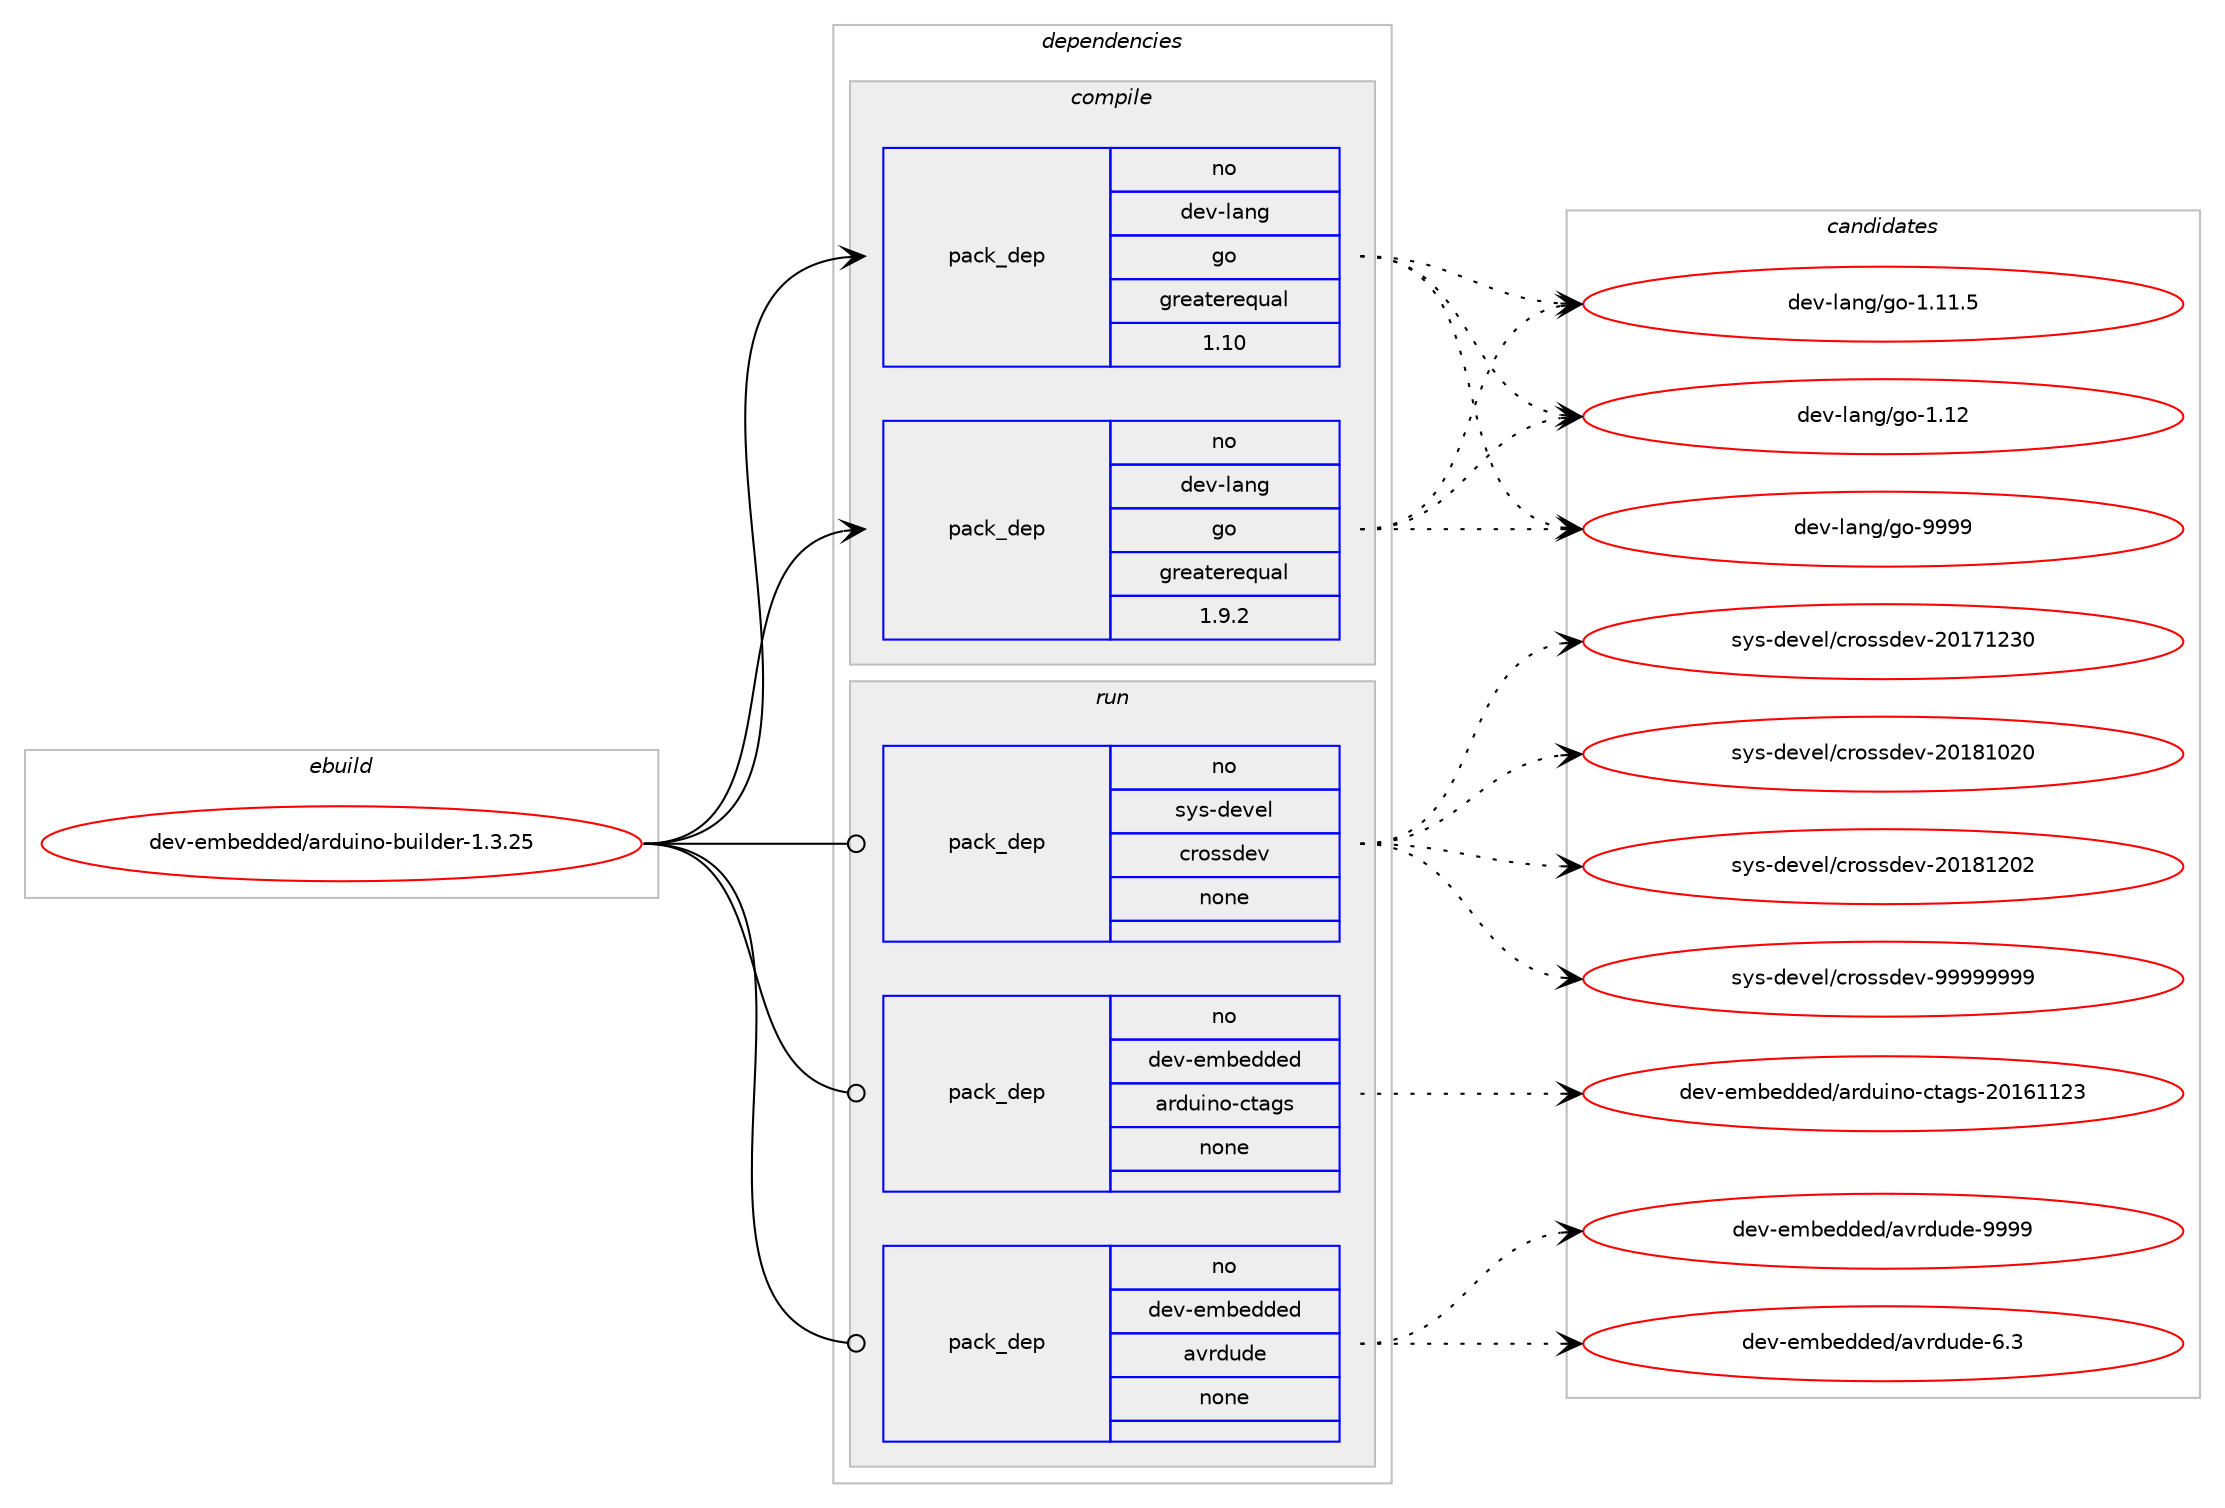 digraph prolog {

# *************
# Graph options
# *************

newrank=true;
concentrate=true;
compound=true;
graph [rankdir=LR,fontname=Helvetica,fontsize=10,ranksep=1.5];#, ranksep=2.5, nodesep=0.2];
edge  [arrowhead=vee];
node  [fontname=Helvetica,fontsize=10];

# **********
# The ebuild
# **********

subgraph cluster_leftcol {
color=gray;
rank=same;
label=<<i>ebuild</i>>;
id [label="dev-embedded/arduino-builder-1.3.25", color=red, width=4, href="../dev-embedded/arduino-builder-1.3.25.svg"];
}

# ****************
# The dependencies
# ****************

subgraph cluster_midcol {
color=gray;
label=<<i>dependencies</i>>;
subgraph cluster_compile {
fillcolor="#eeeeee";
style=filled;
label=<<i>compile</i>>;
subgraph pack944234 {
dependency1323370 [label=<<TABLE BORDER="0" CELLBORDER="1" CELLSPACING="0" CELLPADDING="4" WIDTH="220"><TR><TD ROWSPAN="6" CELLPADDING="30">pack_dep</TD></TR><TR><TD WIDTH="110">no</TD></TR><TR><TD>dev-lang</TD></TR><TR><TD>go</TD></TR><TR><TD>greaterequal</TD></TR><TR><TD>1.10</TD></TR></TABLE>>, shape=none, color=blue];
}
id:e -> dependency1323370:w [weight=20,style="solid",arrowhead="vee"];
subgraph pack944235 {
dependency1323371 [label=<<TABLE BORDER="0" CELLBORDER="1" CELLSPACING="0" CELLPADDING="4" WIDTH="220"><TR><TD ROWSPAN="6" CELLPADDING="30">pack_dep</TD></TR><TR><TD WIDTH="110">no</TD></TR><TR><TD>dev-lang</TD></TR><TR><TD>go</TD></TR><TR><TD>greaterequal</TD></TR><TR><TD>1.9.2</TD></TR></TABLE>>, shape=none, color=blue];
}
id:e -> dependency1323371:w [weight=20,style="solid",arrowhead="vee"];
}
subgraph cluster_compileandrun {
fillcolor="#eeeeee";
style=filled;
label=<<i>compile and run</i>>;
}
subgraph cluster_run {
fillcolor="#eeeeee";
style=filled;
label=<<i>run</i>>;
subgraph pack944236 {
dependency1323372 [label=<<TABLE BORDER="0" CELLBORDER="1" CELLSPACING="0" CELLPADDING="4" WIDTH="220"><TR><TD ROWSPAN="6" CELLPADDING="30">pack_dep</TD></TR><TR><TD WIDTH="110">no</TD></TR><TR><TD>dev-embedded</TD></TR><TR><TD>arduino-ctags</TD></TR><TR><TD>none</TD></TR><TR><TD></TD></TR></TABLE>>, shape=none, color=blue];
}
id:e -> dependency1323372:w [weight=20,style="solid",arrowhead="odot"];
subgraph pack944237 {
dependency1323373 [label=<<TABLE BORDER="0" CELLBORDER="1" CELLSPACING="0" CELLPADDING="4" WIDTH="220"><TR><TD ROWSPAN="6" CELLPADDING="30">pack_dep</TD></TR><TR><TD WIDTH="110">no</TD></TR><TR><TD>dev-embedded</TD></TR><TR><TD>avrdude</TD></TR><TR><TD>none</TD></TR><TR><TD></TD></TR></TABLE>>, shape=none, color=blue];
}
id:e -> dependency1323373:w [weight=20,style="solid",arrowhead="odot"];
subgraph pack944238 {
dependency1323374 [label=<<TABLE BORDER="0" CELLBORDER="1" CELLSPACING="0" CELLPADDING="4" WIDTH="220"><TR><TD ROWSPAN="6" CELLPADDING="30">pack_dep</TD></TR><TR><TD WIDTH="110">no</TD></TR><TR><TD>sys-devel</TD></TR><TR><TD>crossdev</TD></TR><TR><TD>none</TD></TR><TR><TD></TD></TR></TABLE>>, shape=none, color=blue];
}
id:e -> dependency1323374:w [weight=20,style="solid",arrowhead="odot"];
}
}

# **************
# The candidates
# **************

subgraph cluster_choices {
rank=same;
color=gray;
label=<<i>candidates</i>>;

subgraph choice944234 {
color=black;
nodesep=1;
choice10010111845108971101034710311145494649494653 [label="dev-lang/go-1.11.5", color=red, width=4,href="../dev-lang/go-1.11.5.svg"];
choice1001011184510897110103471031114549464950 [label="dev-lang/go-1.12", color=red, width=4,href="../dev-lang/go-1.12.svg"];
choice1001011184510897110103471031114557575757 [label="dev-lang/go-9999", color=red, width=4,href="../dev-lang/go-9999.svg"];
dependency1323370:e -> choice10010111845108971101034710311145494649494653:w [style=dotted,weight="100"];
dependency1323370:e -> choice1001011184510897110103471031114549464950:w [style=dotted,weight="100"];
dependency1323370:e -> choice1001011184510897110103471031114557575757:w [style=dotted,weight="100"];
}
subgraph choice944235 {
color=black;
nodesep=1;
choice10010111845108971101034710311145494649494653 [label="dev-lang/go-1.11.5", color=red, width=4,href="../dev-lang/go-1.11.5.svg"];
choice1001011184510897110103471031114549464950 [label="dev-lang/go-1.12", color=red, width=4,href="../dev-lang/go-1.12.svg"];
choice1001011184510897110103471031114557575757 [label="dev-lang/go-9999", color=red, width=4,href="../dev-lang/go-9999.svg"];
dependency1323371:e -> choice10010111845108971101034710311145494649494653:w [style=dotted,weight="100"];
dependency1323371:e -> choice1001011184510897110103471031114549464950:w [style=dotted,weight="100"];
dependency1323371:e -> choice1001011184510897110103471031114557575757:w [style=dotted,weight="100"];
}
subgraph choice944236 {
color=black;
nodesep=1;
choice10010111845101109981011001001011004797114100117105110111459911697103115455048495449495051 [label="dev-embedded/arduino-ctags-20161123", color=red, width=4,href="../dev-embedded/arduino-ctags-20161123.svg"];
dependency1323372:e -> choice10010111845101109981011001001011004797114100117105110111459911697103115455048495449495051:w [style=dotted,weight="100"];
}
subgraph choice944237 {
color=black;
nodesep=1;
choice1001011184510110998101100100101100479711811410011710010145544651 [label="dev-embedded/avrdude-6.3", color=red, width=4,href="../dev-embedded/avrdude-6.3.svg"];
choice100101118451011099810110010010110047971181141001171001014557575757 [label="dev-embedded/avrdude-9999", color=red, width=4,href="../dev-embedded/avrdude-9999.svg"];
dependency1323373:e -> choice1001011184510110998101100100101100479711811410011710010145544651:w [style=dotted,weight="100"];
dependency1323373:e -> choice100101118451011099810110010010110047971181141001171001014557575757:w [style=dotted,weight="100"];
}
subgraph choice944238 {
color=black;
nodesep=1;
choice115121115451001011181011084799114111115115100101118455048495549505148 [label="sys-devel/crossdev-20171230", color=red, width=4,href="../sys-devel/crossdev-20171230.svg"];
choice115121115451001011181011084799114111115115100101118455048495649485048 [label="sys-devel/crossdev-20181020", color=red, width=4,href="../sys-devel/crossdev-20181020.svg"];
choice115121115451001011181011084799114111115115100101118455048495649504850 [label="sys-devel/crossdev-20181202", color=red, width=4,href="../sys-devel/crossdev-20181202.svg"];
choice115121115451001011181011084799114111115115100101118455757575757575757 [label="sys-devel/crossdev-99999999", color=red, width=4,href="../sys-devel/crossdev-99999999.svg"];
dependency1323374:e -> choice115121115451001011181011084799114111115115100101118455048495549505148:w [style=dotted,weight="100"];
dependency1323374:e -> choice115121115451001011181011084799114111115115100101118455048495649485048:w [style=dotted,weight="100"];
dependency1323374:e -> choice115121115451001011181011084799114111115115100101118455048495649504850:w [style=dotted,weight="100"];
dependency1323374:e -> choice115121115451001011181011084799114111115115100101118455757575757575757:w [style=dotted,weight="100"];
}
}

}
